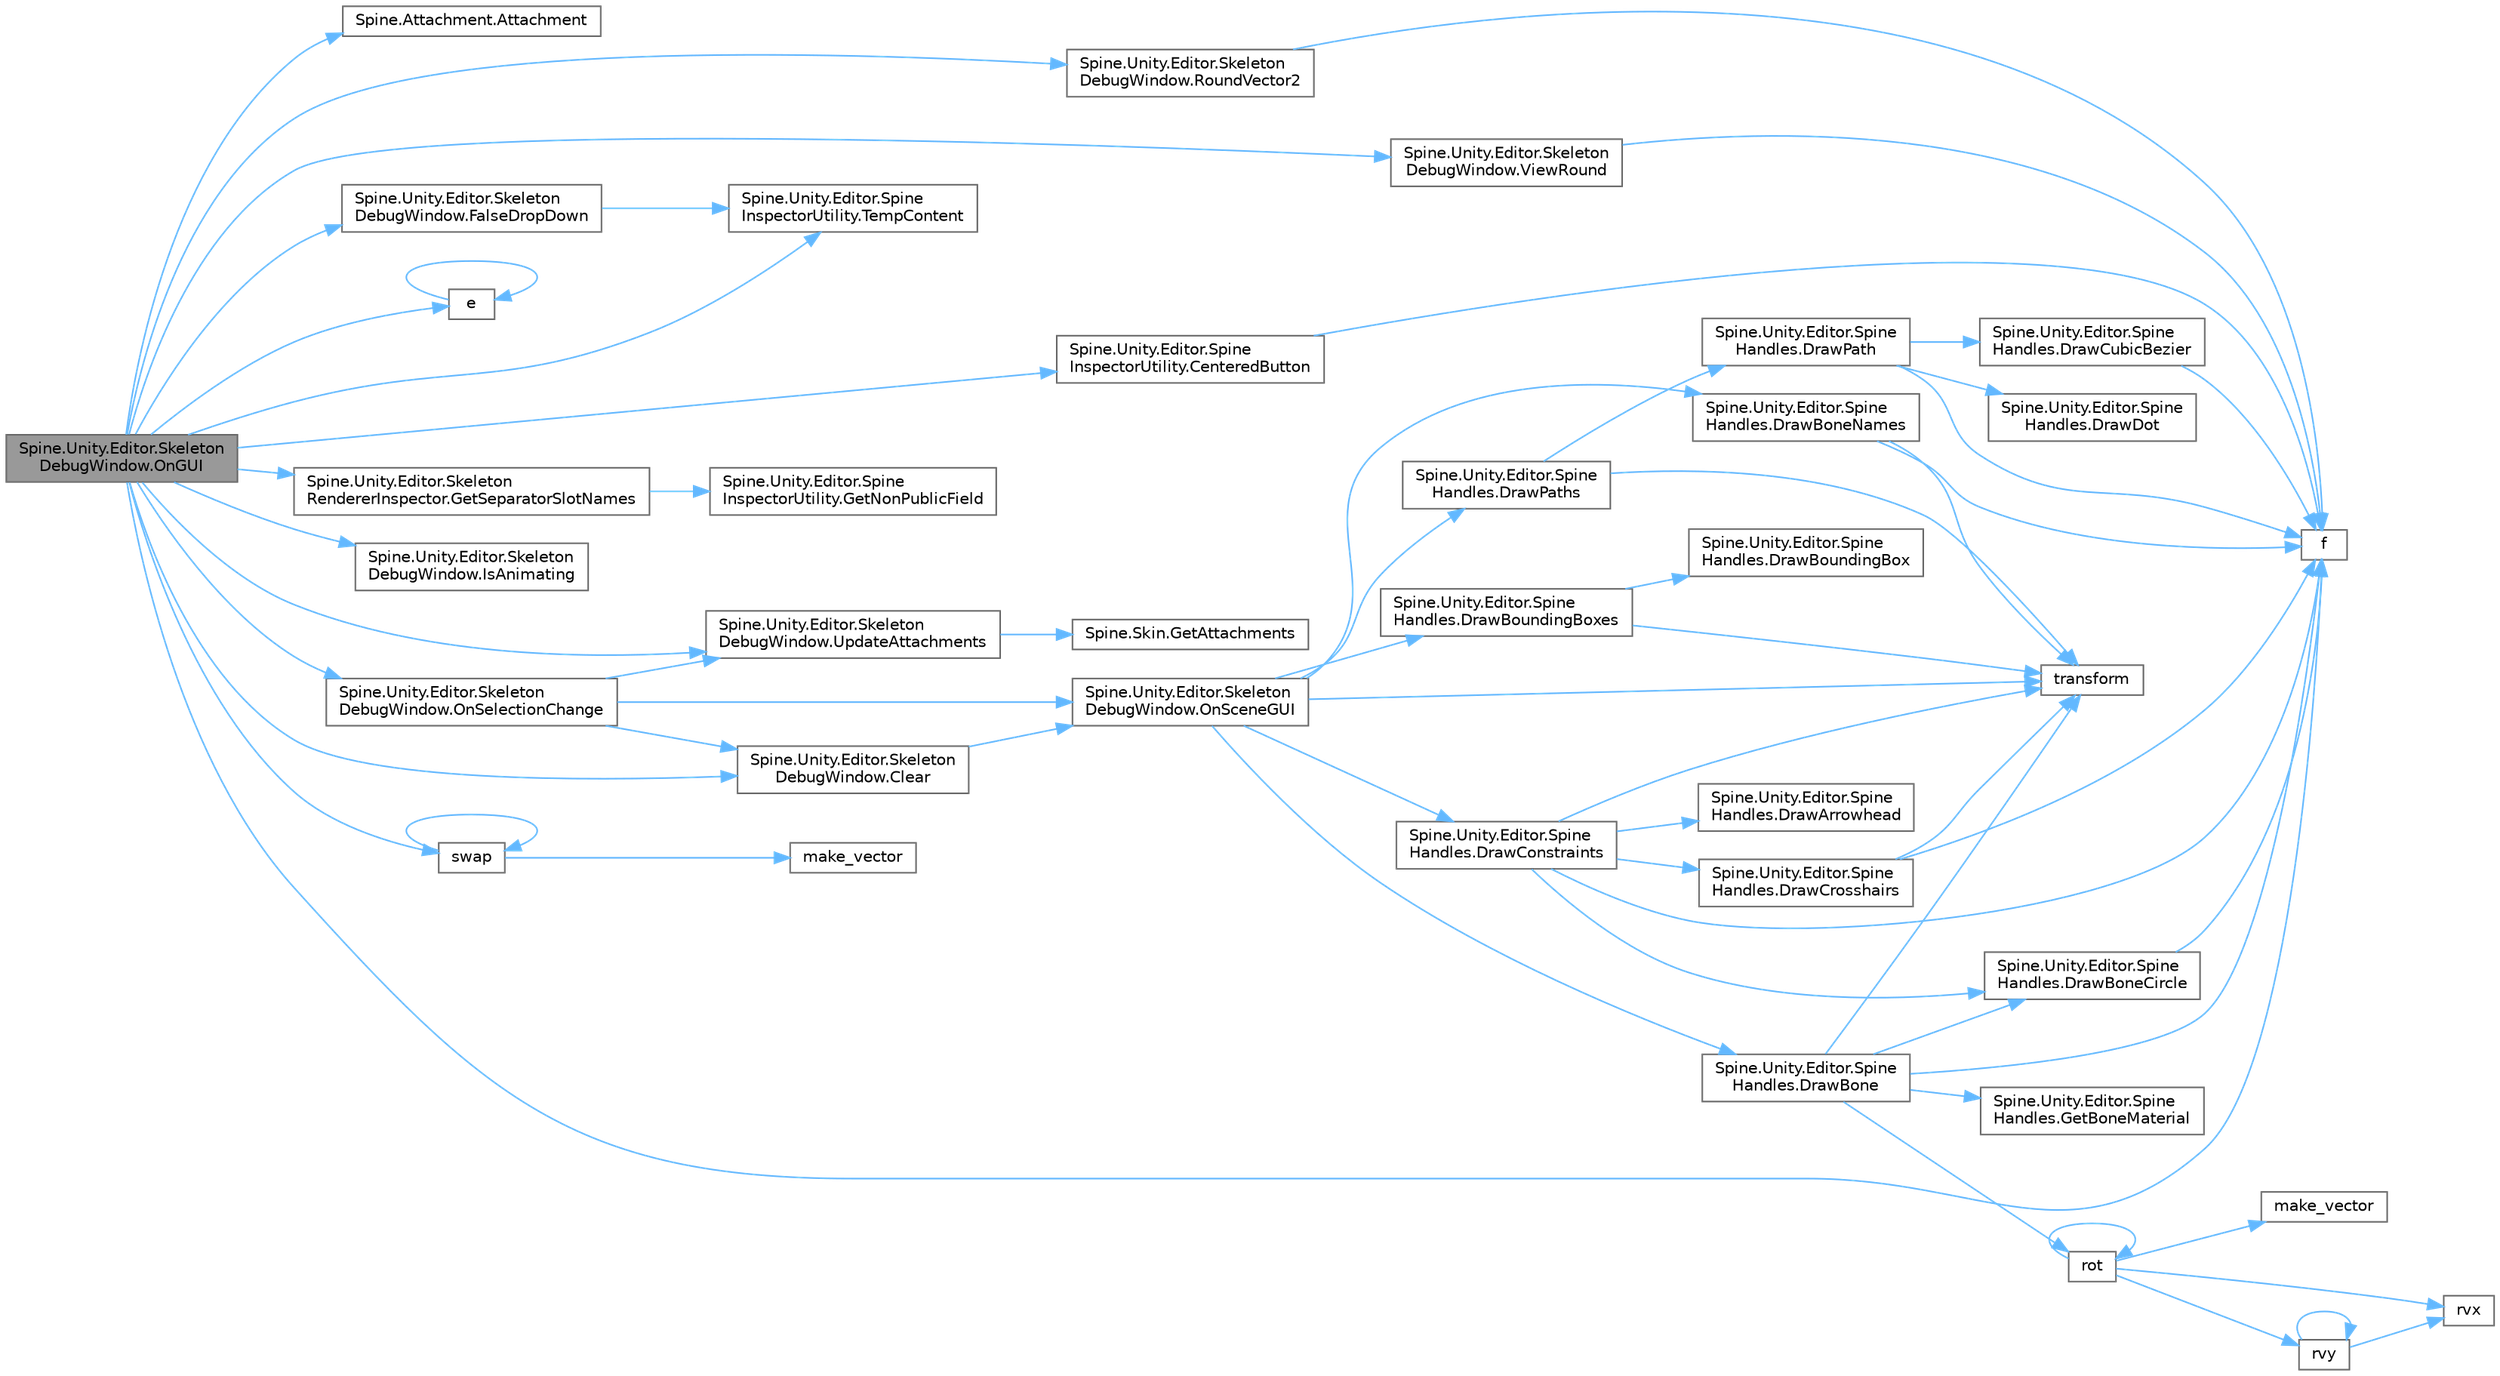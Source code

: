 digraph "Spine.Unity.Editor.SkeletonDebugWindow.OnGUI"
{
 // LATEX_PDF_SIZE
  bgcolor="transparent";
  edge [fontname=Helvetica,fontsize=10,labelfontname=Helvetica,labelfontsize=10];
  node [fontname=Helvetica,fontsize=10,shape=box,height=0.2,width=0.4];
  rankdir="LR";
  Node1 [id="Node000001",label="Spine.Unity.Editor.Skeleton\lDebugWindow.OnGUI",height=0.2,width=0.4,color="gray40", fillcolor="grey60", style="filled", fontcolor="black",tooltip=" "];
  Node1 -> Node2 [id="edge63_Node000001_Node000002",color="steelblue1",style="solid",tooltip=" "];
  Node2 [id="Node000002",label="Spine.Attachment.Attachment",height=0.2,width=0.4,color="grey40", fillcolor="white", style="filled",URL="$class_spine_1_1_attachment.html#afc368094ebe8f1ca00ba06bf6752b029",tooltip=" "];
  Node1 -> Node3 [id="edge64_Node000001_Node000003",color="steelblue1",style="solid",tooltip=" "];
  Node3 [id="Node000003",label="Spine.Unity.Editor.Spine\lInspectorUtility.CenteredButton",height=0.2,width=0.4,color="grey40", fillcolor="white", style="filled",URL="$class_spine_1_1_unity_1_1_editor_1_1_spine_inspector_utility.html#a33c6abe642483c61af30c1054c2b6fa7",tooltip=" "];
  Node3 -> Node4 [id="edge65_Node000003_Node000004",color="steelblue1",style="solid",tooltip=" "];
  Node4 [id="Node000004",label="f",height=0.2,width=0.4,color="grey40", fillcolor="white", style="filled",URL="$cxx11__tensor__map_8cpp.html#a7f507fea02198f6cb81c86640c7b1a4e",tooltip=" "];
  Node1 -> Node5 [id="edge66_Node000001_Node000005",color="steelblue1",style="solid",tooltip=" "];
  Node5 [id="Node000005",label="Spine.Unity.Editor.Skeleton\lDebugWindow.Clear",height=0.2,width=0.4,color="grey40", fillcolor="white", style="filled",URL="$class_spine_1_1_unity_1_1_editor_1_1_skeleton_debug_window.html#a9572f18fb8a9d686bdf6764a54dc35c4",tooltip=" "];
  Node5 -> Node6 [id="edge67_Node000005_Node000006",color="steelblue1",style="solid",tooltip=" "];
  Node6 [id="Node000006",label="Spine.Unity.Editor.Skeleton\lDebugWindow.OnSceneGUI",height=0.2,width=0.4,color="grey40", fillcolor="white", style="filled",URL="$class_spine_1_1_unity_1_1_editor_1_1_skeleton_debug_window.html#aefbfe1e3342f532c8d8503fcb1e8a0b3",tooltip=" "];
  Node6 -> Node7 [id="edge68_Node000006_Node000007",color="steelblue1",style="solid",tooltip=" "];
  Node7 [id="Node000007",label="Spine.Unity.Editor.Spine\lHandles.DrawBone",height=0.2,width=0.4,color="grey40", fillcolor="white", style="filled",URL="$class_spine_1_1_unity_1_1_editor_1_1_spine_handles.html#aa9a36e808000fe77a6cabf069ffbfd8a",tooltip=" "];
  Node7 -> Node8 [id="edge69_Node000007_Node000008",color="steelblue1",style="solid",tooltip=" "];
  Node8 [id="Node000008",label="Spine.Unity.Editor.Spine\lHandles.DrawBoneCircle",height=0.2,width=0.4,color="grey40", fillcolor="white", style="filled",URL="$class_spine_1_1_unity_1_1_editor_1_1_spine_handles.html#ada822375e68824040853f8b9685e3d55",tooltip=" "];
  Node8 -> Node4 [id="edge70_Node000008_Node000004",color="steelblue1",style="solid",tooltip=" "];
  Node7 -> Node4 [id="edge71_Node000007_Node000004",color="steelblue1",style="solid",tooltip=" "];
  Node7 -> Node9 [id="edge72_Node000007_Node000009",color="steelblue1",style="solid",tooltip=" "];
  Node9 [id="Node000009",label="Spine.Unity.Editor.Spine\lHandles.GetBoneMaterial",height=0.2,width=0.4,color="grey40", fillcolor="white", style="filled",URL="$class_spine_1_1_unity_1_1_editor_1_1_spine_handles.html#a50e2e25cb4b30e9843a5ef3bf7df7b8b",tooltip=" "];
  Node7 -> Node10 [id="edge73_Node000007_Node000010",color="steelblue1",style="solid",tooltip=" "];
  Node10 [id="Node000010",label="rot",height=0.2,width=0.4,color="grey40", fillcolor="white", style="filled",URL="$level1__real__impl_8h.html#a6085d1e47159b776e841c37e5c45f105",tooltip=" "];
  Node10 -> Node11 [id="edge74_Node000010_Node000011",color="steelblue1",style="solid",tooltip=" "];
  Node11 [id="Node000011",label="make_vector",height=0.2,width=0.4,color="grey40", fillcolor="white", style="filled",URL="$external_2taskflow_23rd-party_2eigen-3_83_87_2blas_2common_8h.html#a5271e1713820dbe05a27309a551c63a8",tooltip=" "];
  Node10 -> Node10 [id="edge75_Node000010_Node000010",color="steelblue1",style="solid",tooltip=" "];
  Node10 -> Node12 [id="edge76_Node000010_Node000012",color="steelblue1",style="solid",tooltip=" "];
  Node12 [id="Node000012",label="rvx",height=0.2,width=0.4,color="grey40", fillcolor="white", style="filled",URL="$level1__cplx__impl_8h.html#aea9f76f637a9f8d02bd24e43e8bb5d9f",tooltip=" "];
  Node10 -> Node13 [id="edge77_Node000010_Node000013",color="steelblue1",style="solid",tooltip=" "];
  Node13 [id="Node000013",label="rvy",height=0.2,width=0.4,color="grey40", fillcolor="white", style="filled",URL="$level1__cplx__impl_8h.html#a9844f3d7447c4d825a5a6423bb7cd95f",tooltip=" "];
  Node13 -> Node12 [id="edge78_Node000013_Node000012",color="steelblue1",style="solid",tooltip=" "];
  Node13 -> Node13 [id="edge79_Node000013_Node000013",color="steelblue1",style="solid",tooltip=" "];
  Node7 -> Node14 [id="edge80_Node000007_Node000014",color="steelblue1",style="solid",tooltip=" "];
  Node14 [id="Node000014",label="transform",height=0.2,width=0.4,color="grey40", fillcolor="white", style="filled",URL="$geometry_8cpp.html#ad05130a1d9f2e9708c1125b4cc2fe7cb",tooltip=" "];
  Node6 -> Node15 [id="edge81_Node000006_Node000015",color="steelblue1",style="solid",tooltip=" "];
  Node15 [id="Node000015",label="Spine.Unity.Editor.Spine\lHandles.DrawBoneNames",height=0.2,width=0.4,color="grey40", fillcolor="white", style="filled",URL="$class_spine_1_1_unity_1_1_editor_1_1_spine_handles.html#acb4b85c098be939263b748652d4d924f",tooltip=" "];
  Node15 -> Node4 [id="edge82_Node000015_Node000004",color="steelblue1",style="solid",tooltip=" "];
  Node15 -> Node14 [id="edge83_Node000015_Node000014",color="steelblue1",style="solid",tooltip=" "];
  Node6 -> Node16 [id="edge84_Node000006_Node000016",color="steelblue1",style="solid",tooltip=" "];
  Node16 [id="Node000016",label="Spine.Unity.Editor.Spine\lHandles.DrawBoundingBoxes",height=0.2,width=0.4,color="grey40", fillcolor="white", style="filled",URL="$class_spine_1_1_unity_1_1_editor_1_1_spine_handles.html#abc17427b5780ea5a9c84c6291696ea0b",tooltip=" "];
  Node16 -> Node17 [id="edge85_Node000016_Node000017",color="steelblue1",style="solid",tooltip=" "];
  Node17 [id="Node000017",label="Spine.Unity.Editor.Spine\lHandles.DrawBoundingBox",height=0.2,width=0.4,color="grey40", fillcolor="white", style="filled",URL="$class_spine_1_1_unity_1_1_editor_1_1_spine_handles.html#a716188942162e5b2e2111c0e7f1b83ca",tooltip=" "];
  Node16 -> Node14 [id="edge86_Node000016_Node000014",color="steelblue1",style="solid",tooltip=" "];
  Node6 -> Node18 [id="edge87_Node000006_Node000018",color="steelblue1",style="solid",tooltip=" "];
  Node18 [id="Node000018",label="Spine.Unity.Editor.Spine\lHandles.DrawConstraints",height=0.2,width=0.4,color="grey40", fillcolor="white", style="filled",URL="$class_spine_1_1_unity_1_1_editor_1_1_spine_handles.html#ae9f0387caa21150a5ab6d7bee8f0f596",tooltip=" "];
  Node18 -> Node19 [id="edge88_Node000018_Node000019",color="steelblue1",style="solid",tooltip=" "];
  Node19 [id="Node000019",label="Spine.Unity.Editor.Spine\lHandles.DrawArrowhead",height=0.2,width=0.4,color="grey40", fillcolor="white", style="filled",URL="$class_spine_1_1_unity_1_1_editor_1_1_spine_handles.html#a08b3a7278529fe65b27c48bd5ceb98c9",tooltip=" "];
  Node18 -> Node8 [id="edge89_Node000018_Node000008",color="steelblue1",style="solid",tooltip=" "];
  Node18 -> Node20 [id="edge90_Node000018_Node000020",color="steelblue1",style="solid",tooltip=" "];
  Node20 [id="Node000020",label="Spine.Unity.Editor.Spine\lHandles.DrawCrosshairs",height=0.2,width=0.4,color="grey40", fillcolor="white", style="filled",URL="$class_spine_1_1_unity_1_1_editor_1_1_spine_handles.html#ab54839679338145a0b3bc8a1ceb0d7ef",tooltip=" "];
  Node20 -> Node4 [id="edge91_Node000020_Node000004",color="steelblue1",style="solid",tooltip=" "];
  Node20 -> Node14 [id="edge92_Node000020_Node000014",color="steelblue1",style="solid",tooltip=" "];
  Node18 -> Node4 [id="edge93_Node000018_Node000004",color="steelblue1",style="solid",tooltip=" "];
  Node18 -> Node14 [id="edge94_Node000018_Node000014",color="steelblue1",style="solid",tooltip=" "];
  Node6 -> Node21 [id="edge95_Node000006_Node000021",color="steelblue1",style="solid",tooltip=" "];
  Node21 [id="Node000021",label="Spine.Unity.Editor.Spine\lHandles.DrawPaths",height=0.2,width=0.4,color="grey40", fillcolor="white", style="filled",URL="$class_spine_1_1_unity_1_1_editor_1_1_spine_handles.html#a49ac661a58606884154374fa90b3253a",tooltip=" "];
  Node21 -> Node22 [id="edge96_Node000021_Node000022",color="steelblue1",style="solid",tooltip=" "];
  Node22 [id="Node000022",label="Spine.Unity.Editor.Spine\lHandles.DrawPath",height=0.2,width=0.4,color="grey40", fillcolor="white", style="filled",URL="$class_spine_1_1_unity_1_1_editor_1_1_spine_handles.html#ab854c39873b6f0e99a6bac01751471df",tooltip=" "];
  Node22 -> Node23 [id="edge97_Node000022_Node000023",color="steelblue1",style="solid",tooltip=" "];
  Node23 [id="Node000023",label="Spine.Unity.Editor.Spine\lHandles.DrawCubicBezier",height=0.2,width=0.4,color="grey40", fillcolor="white", style="filled",URL="$class_spine_1_1_unity_1_1_editor_1_1_spine_handles.html#aa2b32594c9563971c3d7a7ee758b7df8",tooltip=" "];
  Node23 -> Node4 [id="edge98_Node000023_Node000004",color="steelblue1",style="solid",tooltip=" "];
  Node22 -> Node24 [id="edge99_Node000022_Node000024",color="steelblue1",style="solid",tooltip=" "];
  Node24 [id="Node000024",label="Spine.Unity.Editor.Spine\lHandles.DrawDot",height=0.2,width=0.4,color="grey40", fillcolor="white", style="filled",URL="$class_spine_1_1_unity_1_1_editor_1_1_spine_handles.html#afa4e0cc677ccce86dc695dead8a55c41",tooltip=" "];
  Node22 -> Node4 [id="edge100_Node000022_Node000004",color="steelblue1",style="solid",tooltip=" "];
  Node21 -> Node14 [id="edge101_Node000021_Node000014",color="steelblue1",style="solid",tooltip=" "];
  Node6 -> Node14 [id="edge102_Node000006_Node000014",color="steelblue1",style="solid",tooltip=" "];
  Node1 -> Node25 [id="edge103_Node000001_Node000025",color="steelblue1",style="solid",tooltip=" "];
  Node25 [id="Node000025",label="e",height=0.2,width=0.4,color="grey40", fillcolor="white", style="filled",URL="$_cwise__array__power__array_8cpp.html#a9cb86ff854760bf91a154f2724a9101d",tooltip=" "];
  Node25 -> Node25 [id="edge104_Node000025_Node000025",color="steelblue1",style="solid",tooltip=" "];
  Node1 -> Node4 [id="edge105_Node000001_Node000004",color="steelblue1",style="solid",tooltip=" "];
  Node1 -> Node26 [id="edge106_Node000001_Node000026",color="steelblue1",style="solid",tooltip=" "];
  Node26 [id="Node000026",label="Spine.Unity.Editor.Skeleton\lDebugWindow.FalseDropDown",height=0.2,width=0.4,color="grey40", fillcolor="white", style="filled",URL="$class_spine_1_1_unity_1_1_editor_1_1_skeleton_debug_window.html#a14d3fbdc9d79e1ba78714d49ff5d13c2",tooltip=" "];
  Node26 -> Node27 [id="edge107_Node000026_Node000027",color="steelblue1",style="solid",tooltip=" "];
  Node27 [id="Node000027",label="Spine.Unity.Editor.Spine\lInspectorUtility.TempContent",height=0.2,width=0.4,color="grey40", fillcolor="white", style="filled",URL="$class_spine_1_1_unity_1_1_editor_1_1_spine_inspector_utility.html#a81b3344c512f8311e48e6c216e2dce8c",tooltip=" "];
  Node1 -> Node28 [id="edge108_Node000001_Node000028",color="steelblue1",style="solid",tooltip=" "];
  Node28 [id="Node000028",label="Spine.Unity.Editor.Skeleton\lRendererInspector.GetSeparatorSlotNames",height=0.2,width=0.4,color="grey40", fillcolor="white", style="filled",URL="$class_spine_1_1_unity_1_1_editor_1_1_skeleton_renderer_inspector.html#a10aa32cc2312817b5694fb777f4d7517",tooltip=" "];
  Node28 -> Node29 [id="edge109_Node000028_Node000029",color="steelblue1",style="solid",tooltip=" "];
  Node29 [id="Node000029",label="Spine.Unity.Editor.Spine\lInspectorUtility.GetNonPublicField",height=0.2,width=0.4,color="grey40", fillcolor="white", style="filled",URL="$class_spine_1_1_unity_1_1_editor_1_1_spine_inspector_utility.html#a2948d15e542ac3308e1d82033f313b9a",tooltip=" "];
  Node1 -> Node30 [id="edge110_Node000001_Node000030",color="steelblue1",style="solid",tooltip=" "];
  Node30 [id="Node000030",label="Spine.Unity.Editor.Skeleton\lDebugWindow.IsAnimating",height=0.2,width=0.4,color="grey40", fillcolor="white", style="filled",URL="$class_spine_1_1_unity_1_1_editor_1_1_skeleton_debug_window.html#a28ea6b6347c6b836b5b28fb7f2fd9212",tooltip=" "];
  Node1 -> Node31 [id="edge111_Node000001_Node000031",color="steelblue1",style="solid",tooltip=" "];
  Node31 [id="Node000031",label="Spine.Unity.Editor.Skeleton\lDebugWindow.OnSelectionChange",height=0.2,width=0.4,color="grey40", fillcolor="white", style="filled",URL="$class_spine_1_1_unity_1_1_editor_1_1_skeleton_debug_window.html#abf8628628ade435fe1b76c9d3b4fcf83",tooltip=" "];
  Node31 -> Node5 [id="edge112_Node000031_Node000005",color="steelblue1",style="solid",tooltip=" "];
  Node31 -> Node6 [id="edge113_Node000031_Node000006",color="steelblue1",style="solid",tooltip=" "];
  Node31 -> Node32 [id="edge114_Node000031_Node000032",color="steelblue1",style="solid",tooltip=" "];
  Node32 [id="Node000032",label="Spine.Unity.Editor.Skeleton\lDebugWindow.UpdateAttachments",height=0.2,width=0.4,color="grey40", fillcolor="white", style="filled",URL="$class_spine_1_1_unity_1_1_editor_1_1_skeleton_debug_window.html#a6024174a14d8ba1d57a9d43e33c1c3ec",tooltip=" "];
  Node32 -> Node33 [id="edge115_Node000032_Node000033",color="steelblue1",style="solid",tooltip=" "];
  Node33 [id="Node000033",label="Spine.Skin.GetAttachments",height=0.2,width=0.4,color="grey40", fillcolor="white", style="filled",URL="$class_spine_1_1_skin.html#afbb1d7eef16fad1f1fd6957d28f25a16",tooltip="Returns all attachments in this skin for the specified slot index."];
  Node1 -> Node34 [id="edge116_Node000001_Node000034",color="steelblue1",style="solid",tooltip=" "];
  Node34 [id="Node000034",label="Spine.Unity.Editor.Skeleton\lDebugWindow.RoundVector2",height=0.2,width=0.4,color="grey40", fillcolor="white", style="filled",URL="$class_spine_1_1_unity_1_1_editor_1_1_skeleton_debug_window.html#a4eff19ffaab8d2c1df5107f42fcac50a",tooltip=" "];
  Node34 -> Node4 [id="edge117_Node000034_Node000004",color="steelblue1",style="solid",tooltip=" "];
  Node1 -> Node35 [id="edge118_Node000001_Node000035",color="steelblue1",style="solid",tooltip=" "];
  Node35 [id="Node000035",label="swap",height=0.2,width=0.4,color="grey40", fillcolor="white", style="filled",URL="$level1__impl_8h.html#a2e2212d2e55ad7479d212e08b2eb0345",tooltip=" "];
  Node35 -> Node36 [id="edge119_Node000035_Node000036",color="steelblue1",style="solid",tooltip=" "];
  Node36 [id="Node000036",label="make_vector",height=0.2,width=0.4,color="grey40", fillcolor="white", style="filled",URL="$level1__impl_8h.html#ae339a3d924ebae3773d8cd03d2a37ffc",tooltip=" "];
  Node35 -> Node35 [id="edge120_Node000035_Node000035",color="steelblue1",style="solid",tooltip=" "];
  Node1 -> Node27 [id="edge121_Node000001_Node000027",color="steelblue1",style="solid",tooltip=" "];
  Node1 -> Node32 [id="edge122_Node000001_Node000032",color="steelblue1",style="solid",tooltip=" "];
  Node1 -> Node37 [id="edge123_Node000001_Node000037",color="steelblue1",style="solid",tooltip=" "];
  Node37 [id="Node000037",label="Spine.Unity.Editor.Skeleton\lDebugWindow.ViewRound",height=0.2,width=0.4,color="grey40", fillcolor="white", style="filled",URL="$class_spine_1_1_unity_1_1_editor_1_1_skeleton_debug_window.html#af33fd1f104aa51b890c06df6d238c9c2",tooltip=" "];
  Node37 -> Node4 [id="edge124_Node000037_Node000004",color="steelblue1",style="solid",tooltip=" "];
}
